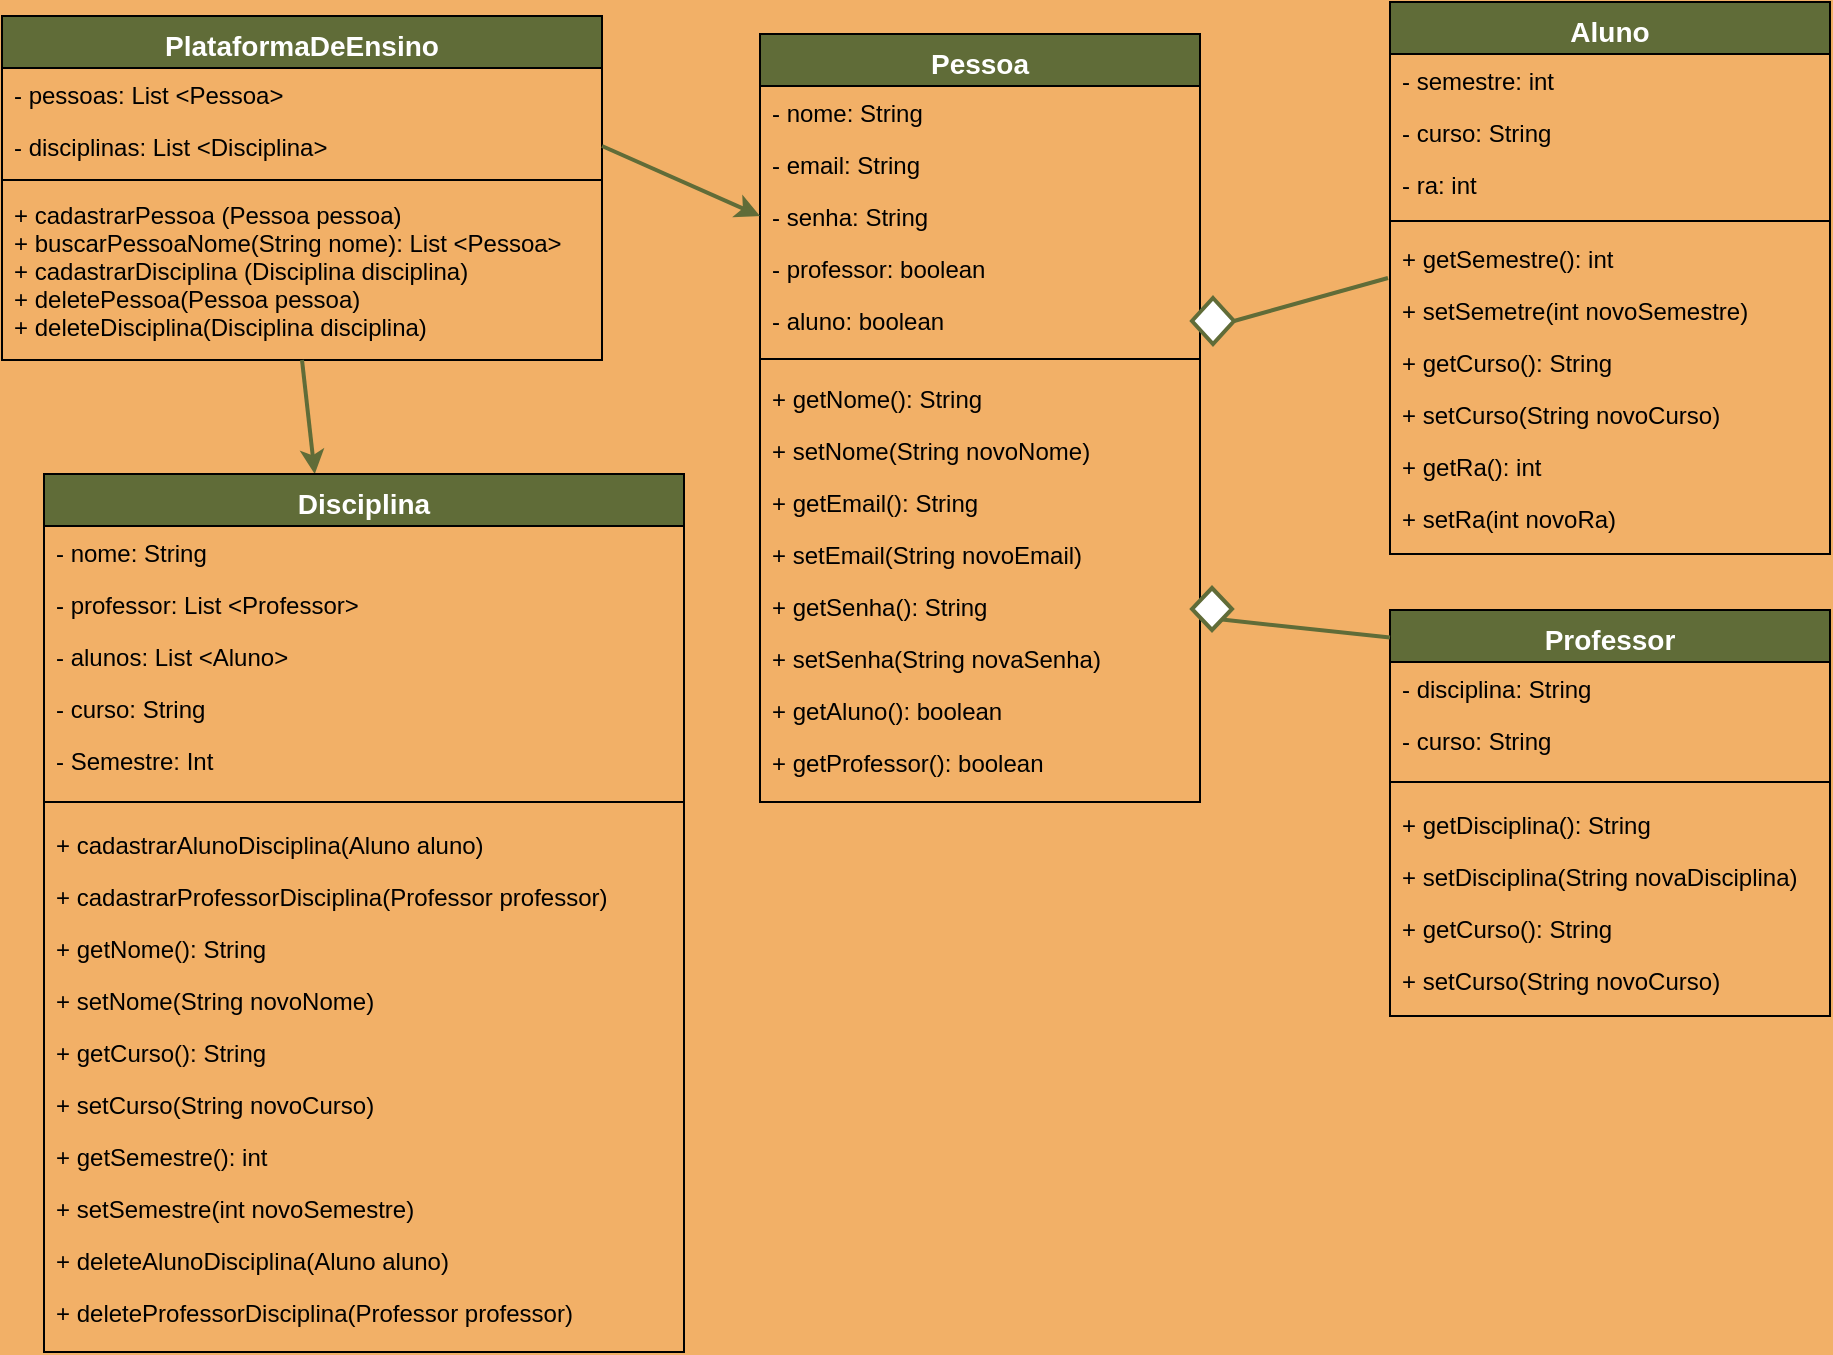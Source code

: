 <mxfile version="17.1.0" type="github">
  <diagram id="C5RBs43oDa-KdzZeNtuy" name="Page-1">
    <mxGraphModel dx="868" dy="481" grid="0" gridSize="10" guides="1" tooltips="1" connect="1" arrows="1" fold="1" page="1" pageScale="1" pageWidth="827" pageHeight="1169" background="#F2B067" math="0" shadow="0">
      <root>
        <mxCell id="WIyWlLk6GJQsqaUBKTNV-0" />
        <mxCell id="WIyWlLk6GJQsqaUBKTNV-1" parent="WIyWlLk6GJQsqaUBKTNV-0" />
        <mxCell id="zkfFHV4jXpPFQw0GAbJ--0" value="PlataformaDeEnsino" style="swimlane;fontStyle=1;align=center;verticalAlign=top;childLayout=stackLayout;horizontal=1;startSize=26;horizontalStack=0;resizeParent=1;resizeLast=0;collapsible=1;marginBottom=0;rounded=0;shadow=0;strokeWidth=1;fillColor=#606C38;fontSize=14;fontColor=#FFFFFF;" parent="WIyWlLk6GJQsqaUBKTNV-1" vertex="1">
          <mxGeometry x="40" y="20" width="300" height="172" as="geometry">
            <mxRectangle x="220" y="120" width="160" height="26" as="alternateBounds" />
          </mxGeometry>
        </mxCell>
        <mxCell id="zkfFHV4jXpPFQw0GAbJ--1" value="- pessoas: List &lt;Pessoa&gt;" style="text;align=left;verticalAlign=top;spacingLeft=4;spacingRight=4;overflow=hidden;rotatable=0;points=[[0,0.5],[1,0.5]];portConstraint=eastwest;" parent="zkfFHV4jXpPFQw0GAbJ--0" vertex="1">
          <mxGeometry y="26" width="300" height="26" as="geometry" />
        </mxCell>
        <mxCell id="zkfFHV4jXpPFQw0GAbJ--2" value="- disciplinas: List &lt;Disciplina&gt;" style="text;align=left;verticalAlign=top;spacingLeft=4;spacingRight=4;overflow=hidden;rotatable=0;points=[[0,0.5],[1,0.5]];portConstraint=eastwest;rounded=0;shadow=0;html=0;strokeWidth=1;strokeColor=none;" parent="zkfFHV4jXpPFQw0GAbJ--0" vertex="1">
          <mxGeometry y="52" width="300" height="26" as="geometry" />
        </mxCell>
        <mxCell id="zkfFHV4jXpPFQw0GAbJ--4" value="" style="line;html=1;strokeWidth=1;align=left;verticalAlign=middle;spacingTop=-1;spacingLeft=3;spacingRight=3;rotatable=0;labelPosition=right;points=[];portConstraint=eastwest;" parent="zkfFHV4jXpPFQw0GAbJ--0" vertex="1">
          <mxGeometry y="78" width="300" height="8" as="geometry" />
        </mxCell>
        <mxCell id="zkfFHV4jXpPFQw0GAbJ--5" value="+ cadastrarPessoa (Pessoa pessoa)&#xa;+ buscarPessoaNome(String nome): List &lt;Pessoa&gt;&#xa;+ cadastrarDisciplina (Disciplina disciplina)&#xa;+ deletePessoa(Pessoa pessoa)&#xa;+ deleteDisciplina(Disciplina disciplina)&#xa;&#xa;&#xa;" style="text;align=left;verticalAlign=top;spacingLeft=4;spacingRight=4;overflow=hidden;rotatable=0;points=[[0,0.5],[1,0.5]];portConstraint=eastwest;" parent="zkfFHV4jXpPFQw0GAbJ--0" vertex="1">
          <mxGeometry y="86" width="300" height="84" as="geometry" />
        </mxCell>
        <mxCell id="zkfFHV4jXpPFQw0GAbJ--17" value="Pessoa" style="swimlane;fontStyle=1;align=center;verticalAlign=top;childLayout=stackLayout;horizontal=1;startSize=26;horizontalStack=0;resizeParent=1;resizeLast=0;collapsible=1;marginBottom=0;rounded=0;shadow=0;strokeWidth=1;fillColor=#606C38;fontSize=14;fontColor=#FFFFFF;" parent="WIyWlLk6GJQsqaUBKTNV-1" vertex="1">
          <mxGeometry x="419" y="29" width="220" height="384" as="geometry">
            <mxRectangle x="550" y="140" width="160" height="26" as="alternateBounds" />
          </mxGeometry>
        </mxCell>
        <mxCell id="zkfFHV4jXpPFQw0GAbJ--18" value="- nome: String" style="text;align=left;verticalAlign=top;spacingLeft=4;spacingRight=4;overflow=hidden;rotatable=0;points=[[0,0.5],[1,0.5]];portConstraint=eastwest;" parent="zkfFHV4jXpPFQw0GAbJ--17" vertex="1">
          <mxGeometry y="26" width="220" height="26" as="geometry" />
        </mxCell>
        <mxCell id="zkfFHV4jXpPFQw0GAbJ--19" value="- email: String" style="text;align=left;verticalAlign=top;spacingLeft=4;spacingRight=4;overflow=hidden;rotatable=0;points=[[0,0.5],[1,0.5]];portConstraint=eastwest;rounded=0;shadow=0;html=0;" parent="zkfFHV4jXpPFQw0GAbJ--17" vertex="1">
          <mxGeometry y="52" width="220" height="26" as="geometry" />
        </mxCell>
        <mxCell id="Sozwrkm8LUnKUUZ9vT8I-0" value="- senha: String" style="text;align=left;verticalAlign=top;spacingLeft=4;spacingRight=4;overflow=hidden;rotatable=0;points=[[0,0.5],[1,0.5]];portConstraint=eastwest;rounded=0;shadow=0;html=0;" parent="zkfFHV4jXpPFQw0GAbJ--17" vertex="1">
          <mxGeometry y="78" width="220" height="26" as="geometry" />
        </mxCell>
        <mxCell id="Sozwrkm8LUnKUUZ9vT8I-1" value="- professor: boolean" style="text;align=left;verticalAlign=top;spacingLeft=4;spacingRight=4;overflow=hidden;rotatable=0;points=[[0,0.5],[1,0.5]];portConstraint=eastwest;rounded=0;shadow=0;html=0;" parent="zkfFHV4jXpPFQw0GAbJ--17" vertex="1">
          <mxGeometry y="104" width="220" height="26" as="geometry" />
        </mxCell>
        <mxCell id="Sozwrkm8LUnKUUZ9vT8I-19" value="- aluno: boolean" style="text;align=left;verticalAlign=top;spacingLeft=4;spacingRight=4;overflow=hidden;rotatable=0;points=[[0,0.5],[1,0.5]];portConstraint=eastwest;rounded=0;shadow=0;html=0;" parent="zkfFHV4jXpPFQw0GAbJ--17" vertex="1">
          <mxGeometry y="130" width="220" height="26" as="geometry" />
        </mxCell>
        <mxCell id="zkfFHV4jXpPFQw0GAbJ--23" value="" style="line;html=1;strokeWidth=1;align=left;verticalAlign=middle;spacingTop=-1;spacingLeft=3;spacingRight=3;rotatable=0;labelPosition=right;points=[];portConstraint=eastwest;" parent="zkfFHV4jXpPFQw0GAbJ--17" vertex="1">
          <mxGeometry y="156" width="220" height="13" as="geometry" />
        </mxCell>
        <mxCell id="zkfFHV4jXpPFQw0GAbJ--24" value="+ getNome(): String" style="text;align=left;verticalAlign=top;spacingLeft=4;spacingRight=4;overflow=hidden;rotatable=0;points=[[0,0.5],[1,0.5]];portConstraint=eastwest;" parent="zkfFHV4jXpPFQw0GAbJ--17" vertex="1">
          <mxGeometry y="169" width="220" height="26" as="geometry" />
        </mxCell>
        <mxCell id="zkfFHV4jXpPFQw0GAbJ--25" value="+ setNome(String novoNome)" style="text;align=left;verticalAlign=top;spacingLeft=4;spacingRight=4;overflow=hidden;rotatable=0;points=[[0,0.5],[1,0.5]];portConstraint=eastwest;" parent="zkfFHV4jXpPFQw0GAbJ--17" vertex="1">
          <mxGeometry y="195" width="220" height="26" as="geometry" />
        </mxCell>
        <mxCell id="Sozwrkm8LUnKUUZ9vT8I-2" value="+ getEmail(): String" style="text;align=left;verticalAlign=top;spacingLeft=4;spacingRight=4;overflow=hidden;rotatable=0;points=[[0,0.5],[1,0.5]];portConstraint=eastwest;" parent="zkfFHV4jXpPFQw0GAbJ--17" vertex="1">
          <mxGeometry y="221" width="220" height="26" as="geometry" />
        </mxCell>
        <mxCell id="Sozwrkm8LUnKUUZ9vT8I-3" value="+ setEmail(String novoEmail)" style="text;align=left;verticalAlign=top;spacingLeft=4;spacingRight=4;overflow=hidden;rotatable=0;points=[[0,0.5],[1,0.5]];portConstraint=eastwest;" parent="zkfFHV4jXpPFQw0GAbJ--17" vertex="1">
          <mxGeometry y="247" width="220" height="26" as="geometry" />
        </mxCell>
        <mxCell id="Sozwrkm8LUnKUUZ9vT8I-5" value="+ getSenha(): String" style="text;align=left;verticalAlign=top;spacingLeft=4;spacingRight=4;overflow=hidden;rotatable=0;points=[[0,0.5],[1,0.5]];portConstraint=eastwest;" parent="zkfFHV4jXpPFQw0GAbJ--17" vertex="1">
          <mxGeometry y="273" width="220" height="26" as="geometry" />
        </mxCell>
        <mxCell id="Sozwrkm8LUnKUUZ9vT8I-6" value="+ setSenha(String novaSenha)" style="text;align=left;verticalAlign=top;spacingLeft=4;spacingRight=4;overflow=hidden;rotatable=0;points=[[0,0.5],[1,0.5]];portConstraint=eastwest;" parent="zkfFHV4jXpPFQw0GAbJ--17" vertex="1">
          <mxGeometry y="299" width="220" height="26" as="geometry" />
        </mxCell>
        <mxCell id="Sozwrkm8LUnKUUZ9vT8I-20" value="+ getAluno(): boolean" style="text;align=left;verticalAlign=top;spacingLeft=4;spacingRight=4;overflow=hidden;rotatable=0;points=[[0,0.5],[1,0.5]];portConstraint=eastwest;" parent="zkfFHV4jXpPFQw0GAbJ--17" vertex="1">
          <mxGeometry y="325" width="220" height="26" as="geometry" />
        </mxCell>
        <mxCell id="Sozwrkm8LUnKUUZ9vT8I-21" value="+ getProfessor(): boolean" style="text;align=left;verticalAlign=top;spacingLeft=4;spacingRight=4;overflow=hidden;rotatable=0;points=[[0,0.5],[1,0.5]];portConstraint=eastwest;" parent="zkfFHV4jXpPFQw0GAbJ--17" vertex="1">
          <mxGeometry y="351" width="220" height="26" as="geometry" />
        </mxCell>
        <mxCell id="iCDL-A0NoCfyrDRCizDj-4" value="" style="endArrow=classic;html=1;rounded=0;strokeWidth=2;strokeColor=#606C38;" parent="WIyWlLk6GJQsqaUBKTNV-1" target="Sozwrkm8LUnKUUZ9vT8I-7" edge="1">
          <mxGeometry width="50" height="50" relative="1" as="geometry">
            <mxPoint x="190" y="192" as="sourcePoint" />
            <mxPoint x="440.02" y="440" as="targetPoint" />
          </mxGeometry>
        </mxCell>
        <mxCell id="iCDL-A0NoCfyrDRCizDj-5" value="" style="endArrow=classic;html=1;rounded=0;exitX=1;exitY=0.5;exitDx=0;exitDy=0;entryX=0;entryY=0.5;entryDx=0;entryDy=0;strokeWidth=2;strokeColor=#606C38;" parent="WIyWlLk6GJQsqaUBKTNV-1" source="zkfFHV4jXpPFQw0GAbJ--2" target="Sozwrkm8LUnKUUZ9vT8I-0" edge="1">
          <mxGeometry width="50" height="50" relative="1" as="geometry">
            <mxPoint x="380" y="154" as="sourcePoint" />
            <mxPoint x="430" y="104" as="targetPoint" />
          </mxGeometry>
        </mxCell>
        <mxCell id="Sozwrkm8LUnKUUZ9vT8I-7" value="Disciplina" style="swimlane;fontStyle=1;align=center;verticalAlign=top;childLayout=stackLayout;horizontal=1;startSize=26;horizontalStack=0;resizeParent=1;resizeLast=0;collapsible=1;marginBottom=0;rounded=0;shadow=0;strokeWidth=1;fillColor=#606C38;fontSize=14;fontColor=#FFFFFF;" parent="WIyWlLk6GJQsqaUBKTNV-1" vertex="1">
          <mxGeometry x="61" y="249" width="320" height="439" as="geometry">
            <mxRectangle x="550" y="140" width="160" height="26" as="alternateBounds" />
          </mxGeometry>
        </mxCell>
        <mxCell id="Sozwrkm8LUnKUUZ9vT8I-8" value="- nome: String" style="text;align=left;verticalAlign=top;spacingLeft=4;spacingRight=4;overflow=hidden;rotatable=0;points=[[0,0.5],[1,0.5]];portConstraint=eastwest;" parent="Sozwrkm8LUnKUUZ9vT8I-7" vertex="1">
          <mxGeometry y="26" width="320" height="26" as="geometry" />
        </mxCell>
        <mxCell id="Sozwrkm8LUnKUUZ9vT8I-9" value="- professor: List &lt;Professor&gt;" style="text;align=left;verticalAlign=top;spacingLeft=4;spacingRight=4;overflow=hidden;rotatable=0;points=[[0,0.5],[1,0.5]];portConstraint=eastwest;rounded=0;shadow=0;html=0;" parent="Sozwrkm8LUnKUUZ9vT8I-7" vertex="1">
          <mxGeometry y="52" width="320" height="26" as="geometry" />
        </mxCell>
        <mxCell id="Sozwrkm8LUnKUUZ9vT8I-10" value="- alunos: List &lt;Aluno&gt;" style="text;align=left;verticalAlign=top;spacingLeft=4;spacingRight=4;overflow=hidden;rotatable=0;points=[[0,0.5],[1,0.5]];portConstraint=eastwest;rounded=0;shadow=0;html=0;fillColor=none;" parent="Sozwrkm8LUnKUUZ9vT8I-7" vertex="1">
          <mxGeometry y="78" width="320" height="26" as="geometry" />
        </mxCell>
        <mxCell id="Sozwrkm8LUnKUUZ9vT8I-59" value="- curso: String" style="text;align=left;verticalAlign=top;spacingLeft=4;spacingRight=4;overflow=hidden;rotatable=0;points=[[0,0.5],[1,0.5]];portConstraint=eastwest;rounded=0;shadow=0;html=0;" parent="Sozwrkm8LUnKUUZ9vT8I-7" vertex="1">
          <mxGeometry y="104" width="320" height="26" as="geometry" />
        </mxCell>
        <mxCell id="Sozwrkm8LUnKUUZ9vT8I-60" value="- Semestre: Int" style="text;align=left;verticalAlign=top;spacingLeft=4;spacingRight=4;overflow=hidden;rotatable=0;points=[[0,0.5],[1,0.5]];portConstraint=eastwest;rounded=0;shadow=0;html=0;" parent="Sozwrkm8LUnKUUZ9vT8I-7" vertex="1">
          <mxGeometry y="130" width="320" height="26" as="geometry" />
        </mxCell>
        <mxCell id="Sozwrkm8LUnKUUZ9vT8I-12" value="" style="line;html=1;strokeWidth=1;align=left;verticalAlign=middle;spacingTop=-1;spacingLeft=3;spacingRight=3;rotatable=0;labelPosition=right;points=[];portConstraint=eastwest;" parent="Sozwrkm8LUnKUUZ9vT8I-7" vertex="1">
          <mxGeometry y="156" width="320" height="16" as="geometry" />
        </mxCell>
        <mxCell id="Sozwrkm8LUnKUUZ9vT8I-13" value="+ cadastrarAlunoDisciplina(Aluno aluno)" style="text;align=left;verticalAlign=top;spacingLeft=4;spacingRight=4;overflow=hidden;rotatable=0;points=[[0,0.5],[1,0.5]];portConstraint=eastwest;" parent="Sozwrkm8LUnKUUZ9vT8I-7" vertex="1">
          <mxGeometry y="172" width="320" height="26" as="geometry" />
        </mxCell>
        <mxCell id="Sozwrkm8LUnKUUZ9vT8I-14" value="+ cadastrarProfessorDisciplina(Professor professor)" style="text;align=left;verticalAlign=top;spacingLeft=4;spacingRight=4;overflow=hidden;rotatable=0;points=[[0,0.5],[1,0.5]];portConstraint=eastwest;" parent="Sozwrkm8LUnKUUZ9vT8I-7" vertex="1">
          <mxGeometry y="198" width="320" height="26" as="geometry" />
        </mxCell>
        <mxCell id="Sozwrkm8LUnKUUZ9vT8I-15" value="+ getNome(): String" style="text;align=left;verticalAlign=top;spacingLeft=4;spacingRight=4;overflow=hidden;rotatable=0;points=[[0,0.5],[1,0.5]];portConstraint=eastwest;" parent="Sozwrkm8LUnKUUZ9vT8I-7" vertex="1">
          <mxGeometry y="224" width="320" height="26" as="geometry" />
        </mxCell>
        <mxCell id="Sozwrkm8LUnKUUZ9vT8I-16" value="+ setNome(String novoNome)" style="text;align=left;verticalAlign=top;spacingLeft=4;spacingRight=4;overflow=hidden;rotatable=0;points=[[0,0.5],[1,0.5]];portConstraint=eastwest;" parent="Sozwrkm8LUnKUUZ9vT8I-7" vertex="1">
          <mxGeometry y="250" width="320" height="26" as="geometry" />
        </mxCell>
        <mxCell id="Sozwrkm8LUnKUUZ9vT8I-18" value="+ getCurso(): String" style="text;align=left;verticalAlign=top;spacingLeft=4;spacingRight=4;overflow=hidden;rotatable=0;points=[[0,0.5],[1,0.5]];portConstraint=eastwest;" parent="Sozwrkm8LUnKUUZ9vT8I-7" vertex="1">
          <mxGeometry y="276" width="320" height="26" as="geometry" />
        </mxCell>
        <mxCell id="Sozwrkm8LUnKUUZ9vT8I-61" value="+ setCurso(String novoCurso)" style="text;align=left;verticalAlign=top;spacingLeft=4;spacingRight=4;overflow=hidden;rotatable=0;points=[[0,0.5],[1,0.5]];portConstraint=eastwest;" parent="Sozwrkm8LUnKUUZ9vT8I-7" vertex="1">
          <mxGeometry y="302" width="320" height="26" as="geometry" />
        </mxCell>
        <mxCell id="Sozwrkm8LUnKUUZ9vT8I-17" value="+ getSemestre(): int" style="text;align=left;verticalAlign=top;spacingLeft=4;spacingRight=4;overflow=hidden;rotatable=0;points=[[0,0.5],[1,0.5]];portConstraint=eastwest;" parent="Sozwrkm8LUnKUUZ9vT8I-7" vertex="1">
          <mxGeometry y="328" width="320" height="26" as="geometry" />
        </mxCell>
        <mxCell id="Sozwrkm8LUnKUUZ9vT8I-62" value="+ setSemestre(int novoSemestre)" style="text;align=left;verticalAlign=top;spacingLeft=4;spacingRight=4;overflow=hidden;rotatable=0;points=[[0,0.5],[1,0.5]];portConstraint=eastwest;" parent="Sozwrkm8LUnKUUZ9vT8I-7" vertex="1">
          <mxGeometry y="354" width="320" height="26" as="geometry" />
        </mxCell>
        <mxCell id="Sozwrkm8LUnKUUZ9vT8I-63" value="+ deleteAlunoDisciplina(Aluno aluno)" style="text;align=left;verticalAlign=top;spacingLeft=4;spacingRight=4;overflow=hidden;rotatable=0;points=[[0,0.5],[1,0.5]];portConstraint=eastwest;" parent="Sozwrkm8LUnKUUZ9vT8I-7" vertex="1">
          <mxGeometry y="380" width="320" height="26" as="geometry" />
        </mxCell>
        <mxCell id="Sozwrkm8LUnKUUZ9vT8I-64" value="+ deleteProfessorDisciplina(Professor professor)" style="text;align=left;verticalAlign=top;spacingLeft=4;spacingRight=4;overflow=hidden;rotatable=0;points=[[0,0.5],[1,0.5]];portConstraint=eastwest;" parent="Sozwrkm8LUnKUUZ9vT8I-7" vertex="1">
          <mxGeometry y="406" width="320" height="26" as="geometry" />
        </mxCell>
        <mxCell id="Sozwrkm8LUnKUUZ9vT8I-23" value="Aluno" style="swimlane;fontStyle=1;align=center;verticalAlign=top;childLayout=stackLayout;horizontal=1;startSize=26;horizontalStack=0;resizeParent=1;resizeLast=0;collapsible=1;marginBottom=0;rounded=0;shadow=0;strokeWidth=1;fillColor=#606C38;fontSize=14;fontColor=#FFFFFF;" parent="WIyWlLk6GJQsqaUBKTNV-1" vertex="1">
          <mxGeometry x="734" y="13" width="220" height="276" as="geometry">
            <mxRectangle x="550" y="140" width="160" height="26" as="alternateBounds" />
          </mxGeometry>
        </mxCell>
        <mxCell id="Sozwrkm8LUnKUUZ9vT8I-25" value="- semestre: int" style="text;align=left;verticalAlign=top;spacingLeft=4;spacingRight=4;overflow=hidden;rotatable=0;points=[[0,0.5],[1,0.5]];portConstraint=eastwest;rounded=0;shadow=0;html=0;" parent="Sozwrkm8LUnKUUZ9vT8I-23" vertex="1">
          <mxGeometry y="26" width="220" height="26" as="geometry" />
        </mxCell>
        <mxCell id="Sozwrkm8LUnKUUZ9vT8I-26" value="- curso: String" style="text;align=left;verticalAlign=top;spacingLeft=4;spacingRight=4;overflow=hidden;rotatable=0;points=[[0,0.5],[1,0.5]];portConstraint=eastwest;rounded=0;shadow=0;html=0;" parent="Sozwrkm8LUnKUUZ9vT8I-23" vertex="1">
          <mxGeometry y="52" width="220" height="26" as="geometry" />
        </mxCell>
        <mxCell id="Sozwrkm8LUnKUUZ9vT8I-51" value="- ra: int" style="text;align=left;verticalAlign=top;spacingLeft=4;spacingRight=4;overflow=hidden;rotatable=0;points=[[0,0.5],[1,0.5]];portConstraint=eastwest;rounded=0;shadow=0;html=0;" parent="Sozwrkm8LUnKUUZ9vT8I-23" vertex="1">
          <mxGeometry y="78" width="220" height="26" as="geometry" />
        </mxCell>
        <mxCell id="Sozwrkm8LUnKUUZ9vT8I-29" value="" style="line;html=1;strokeWidth=1;align=left;verticalAlign=middle;spacingTop=-1;spacingLeft=3;spacingRight=3;rotatable=0;labelPosition=right;points=[];portConstraint=eastwest;" parent="Sozwrkm8LUnKUUZ9vT8I-23" vertex="1">
          <mxGeometry y="104" width="220" height="11" as="geometry" />
        </mxCell>
        <mxCell id="Sozwrkm8LUnKUUZ9vT8I-32" value="+ getSemestre(): int" style="text;align=left;verticalAlign=top;spacingLeft=4;spacingRight=4;overflow=hidden;rotatable=0;points=[[0,0.5],[1,0.5]];portConstraint=eastwest;" parent="Sozwrkm8LUnKUUZ9vT8I-23" vertex="1">
          <mxGeometry y="115" width="220" height="26" as="geometry" />
        </mxCell>
        <mxCell id="Sozwrkm8LUnKUUZ9vT8I-33" value="+ setSemetre(int novoSemestre)" style="text;align=left;verticalAlign=top;spacingLeft=4;spacingRight=4;overflow=hidden;rotatable=0;points=[[0,0.5],[1,0.5]];portConstraint=eastwest;" parent="Sozwrkm8LUnKUUZ9vT8I-23" vertex="1">
          <mxGeometry y="141" width="220" height="26" as="geometry" />
        </mxCell>
        <mxCell id="Sozwrkm8LUnKUUZ9vT8I-34" value="+ getCurso(): String" style="text;align=left;verticalAlign=top;spacingLeft=4;spacingRight=4;overflow=hidden;rotatable=0;points=[[0,0.5],[1,0.5]];portConstraint=eastwest;" parent="Sozwrkm8LUnKUUZ9vT8I-23" vertex="1">
          <mxGeometry y="167" width="220" height="26" as="geometry" />
        </mxCell>
        <mxCell id="Sozwrkm8LUnKUUZ9vT8I-35" value="+ setCurso(String novoCurso)" style="text;align=left;verticalAlign=top;spacingLeft=4;spacingRight=4;overflow=hidden;rotatable=0;points=[[0,0.5],[1,0.5]];portConstraint=eastwest;" parent="Sozwrkm8LUnKUUZ9vT8I-23" vertex="1">
          <mxGeometry y="193" width="220" height="26" as="geometry" />
        </mxCell>
        <mxCell id="Sozwrkm8LUnKUUZ9vT8I-52" value="+ getRa(): int" style="text;align=left;verticalAlign=top;spacingLeft=4;spacingRight=4;overflow=hidden;rotatable=0;points=[[0,0.5],[1,0.5]];portConstraint=eastwest;" parent="Sozwrkm8LUnKUUZ9vT8I-23" vertex="1">
          <mxGeometry y="219" width="220" height="26" as="geometry" />
        </mxCell>
        <mxCell id="Sozwrkm8LUnKUUZ9vT8I-53" value="+ setRa(int novoRa)" style="text;align=left;verticalAlign=top;spacingLeft=4;spacingRight=4;overflow=hidden;rotatable=0;points=[[0,0.5],[1,0.5]];portConstraint=eastwest;" parent="Sozwrkm8LUnKUUZ9vT8I-23" vertex="1">
          <mxGeometry y="245" width="220" height="26" as="geometry" />
        </mxCell>
        <mxCell id="Sozwrkm8LUnKUUZ9vT8I-40" value="Professor" style="swimlane;fontStyle=1;align=center;verticalAlign=top;childLayout=stackLayout;horizontal=1;startSize=26;horizontalStack=0;resizeParent=1;resizeLast=0;collapsible=1;marginBottom=0;rounded=0;shadow=0;strokeWidth=1;fillColor=#606C38;fontSize=14;fontColor=#FFFFFF;" parent="WIyWlLk6GJQsqaUBKTNV-1" vertex="1">
          <mxGeometry x="734" y="317" width="220" height="203" as="geometry">
            <mxRectangle x="550" y="140" width="160" height="26" as="alternateBounds" />
          </mxGeometry>
        </mxCell>
        <mxCell id="Sozwrkm8LUnKUUZ9vT8I-42" value="- disciplina: String" style="text;align=left;verticalAlign=top;spacingLeft=4;spacingRight=4;overflow=hidden;rotatable=0;points=[[0,0.5],[1,0.5]];portConstraint=eastwest;rounded=0;shadow=0;html=0;" parent="Sozwrkm8LUnKUUZ9vT8I-40" vertex="1">
          <mxGeometry y="26" width="220" height="26" as="geometry" />
        </mxCell>
        <mxCell id="Sozwrkm8LUnKUUZ9vT8I-43" value="- curso: String" style="text;align=left;verticalAlign=top;spacingLeft=4;spacingRight=4;overflow=hidden;rotatable=0;points=[[0,0.5],[1,0.5]];portConstraint=eastwest;rounded=0;shadow=0;html=0;" parent="Sozwrkm8LUnKUUZ9vT8I-40" vertex="1">
          <mxGeometry y="52" width="220" height="26" as="geometry" />
        </mxCell>
        <mxCell id="Sozwrkm8LUnKUUZ9vT8I-44" value="" style="line;html=1;strokeWidth=1;align=left;verticalAlign=middle;spacingTop=-1;spacingLeft=3;spacingRight=3;rotatable=0;labelPosition=right;points=[];portConstraint=eastwest;" parent="Sozwrkm8LUnKUUZ9vT8I-40" vertex="1">
          <mxGeometry y="78" width="220" height="16" as="geometry" />
        </mxCell>
        <mxCell id="Sozwrkm8LUnKUUZ9vT8I-47" value="+ getDisciplina(): String" style="text;align=left;verticalAlign=top;spacingLeft=4;spacingRight=4;overflow=hidden;rotatable=0;points=[[0,0.5],[1,0.5]];portConstraint=eastwest;" parent="Sozwrkm8LUnKUUZ9vT8I-40" vertex="1">
          <mxGeometry y="94" width="220" height="26" as="geometry" />
        </mxCell>
        <mxCell id="Sozwrkm8LUnKUUZ9vT8I-48" value="+ setDisciplina(String novaDisciplina)" style="text;align=left;verticalAlign=top;spacingLeft=4;spacingRight=4;overflow=hidden;rotatable=0;points=[[0,0.5],[1,0.5]];portConstraint=eastwest;" parent="Sozwrkm8LUnKUUZ9vT8I-40" vertex="1">
          <mxGeometry y="120" width="220" height="26" as="geometry" />
        </mxCell>
        <mxCell id="Sozwrkm8LUnKUUZ9vT8I-49" value="+ getCurso(): String" style="text;align=left;verticalAlign=top;spacingLeft=4;spacingRight=4;overflow=hidden;rotatable=0;points=[[0,0.5],[1,0.5]];portConstraint=eastwest;" parent="Sozwrkm8LUnKUUZ9vT8I-40" vertex="1">
          <mxGeometry y="146" width="220" height="26" as="geometry" />
        </mxCell>
        <mxCell id="Sozwrkm8LUnKUUZ9vT8I-50" value="+ setCurso(String novoCurso)" style="text;align=left;verticalAlign=top;spacingLeft=4;spacingRight=4;overflow=hidden;rotatable=0;points=[[0,0.5],[1,0.5]];portConstraint=eastwest;" parent="Sozwrkm8LUnKUUZ9vT8I-40" vertex="1">
          <mxGeometry y="172" width="220" height="26" as="geometry" />
        </mxCell>
        <mxCell id="Sozwrkm8LUnKUUZ9vT8I-54" value="" style="endArrow=none;html=1;rounded=0;exitX=1;exitY=0.5;exitDx=0;exitDy=0;strokeWidth=2;strokeColor=#606C38;" parent="WIyWlLk6GJQsqaUBKTNV-1" source="Sozwrkm8LUnKUUZ9vT8I-58" edge="1">
          <mxGeometry width="50" height="50" relative="1" as="geometry">
            <mxPoint x="730" y="200" as="sourcePoint" />
            <mxPoint x="733" y="151" as="targetPoint" />
          </mxGeometry>
        </mxCell>
        <mxCell id="Sozwrkm8LUnKUUZ9vT8I-55" value="" style="endArrow=none;html=1;rounded=0;exitX=1;exitY=1;exitDx=0;exitDy=0;startArrow=none;strokeWidth=2;entryX=0;entryY=0.068;entryDx=0;entryDy=0;entryPerimeter=0;strokeColor=#606C38;" parent="WIyWlLk6GJQsqaUBKTNV-1" source="Sozwrkm8LUnKUUZ9vT8I-56" target="Sozwrkm8LUnKUUZ9vT8I-40" edge="1">
          <mxGeometry width="50" height="50" relative="1" as="geometry">
            <mxPoint x="690" y="324.01" as="sourcePoint" />
            <mxPoint x="721" y="355" as="targetPoint" />
          </mxGeometry>
        </mxCell>
        <mxCell id="Sozwrkm8LUnKUUZ9vT8I-56" value="" style="rhombus;whiteSpace=wrap;html=1;strokeColor=#606C38;strokeWidth=2;" parent="WIyWlLk6GJQsqaUBKTNV-1" vertex="1">
          <mxGeometry x="635" y="306" width="20" height="21" as="geometry" />
        </mxCell>
        <mxCell id="Sozwrkm8LUnKUUZ9vT8I-58" value="" style="rhombus;whiteSpace=wrap;html=1;strokeWidth=2;strokeColor=#606C38;" parent="WIyWlLk6GJQsqaUBKTNV-1" vertex="1">
          <mxGeometry x="635" y="161" width="21" height="23" as="geometry" />
        </mxCell>
      </root>
    </mxGraphModel>
  </diagram>
</mxfile>
